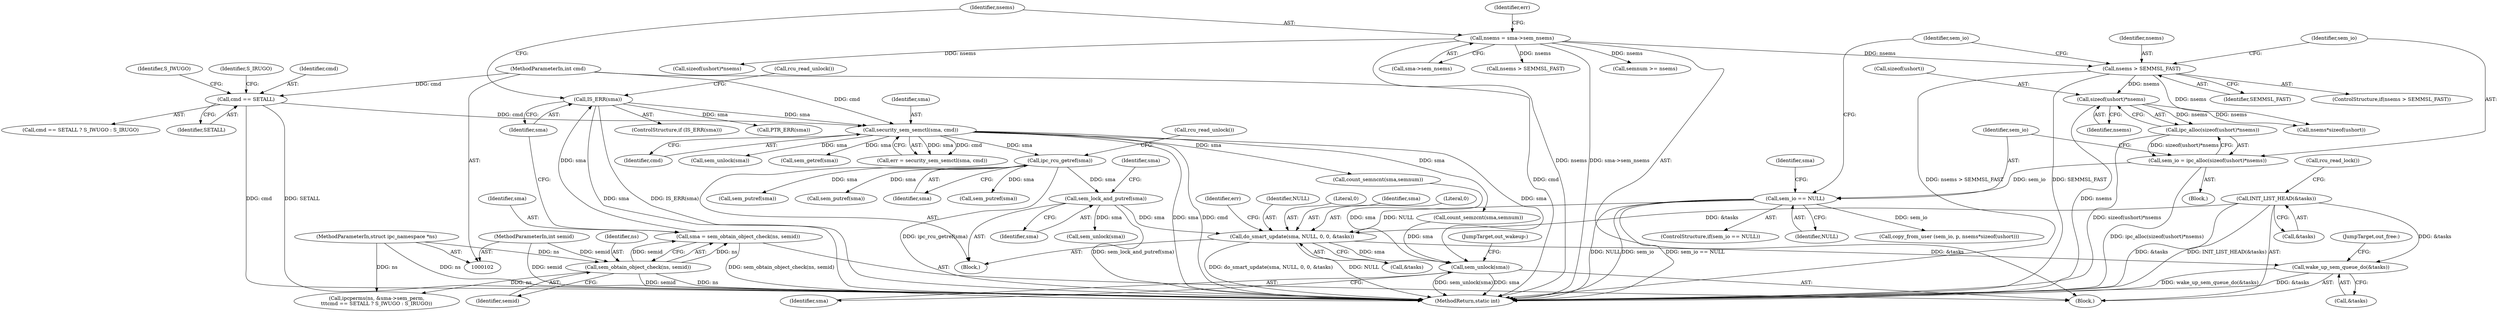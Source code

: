 digraph "0_linux_6062a8dc0517bce23e3c2f7d2fea5e22411269a3_12@API" {
"1000406" [label="(Call,do_smart_update(sma, NULL, 0, 0, &tasks))"];
"1000341" [label="(Call,sem_lock_and_putref(sma))"];
"1000276" [label="(Call,ipc_rcu_getref(sma))"];
"1000163" [label="(Call,security_sem_semctl(sma, cmd))"];
"1000129" [label="(Call,IS_ERR(sma))"];
"1000123" [label="(Call,sma = sem_obtain_object_check(ns, semid))"];
"1000125" [label="(Call,sem_obtain_object_check(ns, semid))"];
"1000103" [label="(MethodParameterIn,struct ipc_namespace *ns)"];
"1000104" [label="(MethodParameterIn,int semid)"];
"1000153" [label="(Call,cmd == SETALL)"];
"1000106" [label="(MethodParameterIn,int cmd)"];
"1000292" [label="(Call,sem_io == NULL)"];
"1000284" [label="(Call,sem_io = ipc_alloc(sizeof(ushort)*nsems))"];
"1000286" [label="(Call,ipc_alloc(sizeof(ushort)*nsems))"];
"1000287" [label="(Call,sizeof(ushort)*nsems)"];
"1000280" [label="(Call,nsems > SEMMSL_FAST)"];
"1000136" [label="(Call,nsems = sma->sem_nsems)"];
"1000119" [label="(Call,INIT_LIST_HEAD(&tasks))"];
"1000479" [label="(Call,sem_unlock(sma))"];
"1000482" [label="(Call,wake_up_sem_queue_do(&tasks))"];
"1000120" [label="(Call,&tasks)"];
"1000137" [label="(Identifier,nsems)"];
"1000124" [label="(Identifier,sma)"];
"1000288" [label="(Call,sizeof(ushort))"];
"1000283" [label="(Block,)"];
"1000305" [label="(Call,nsems*sizeof(ushort))"];
"1000126" [label="(Identifier,ns)"];
"1000467" [label="(Call,count_semncnt(sma,semnum))"];
"1000482" [label="(Call,wake_up_sem_queue_do(&tasks))"];
"1000153" [label="(Call,cmd == SETALL)"];
"1000273" [label="(Block,)"];
"1000146" [label="(Call,ipcperms(ns, &sma->sem_perm,\n\t\t\tcmd == SETALL ? S_IWUGO : S_IRUGO))"];
"1000291" [label="(ControlStructure,if(sem_io == NULL))"];
"1000303" [label="(Identifier,sem_io)"];
"1000483" [label="(Call,&tasks)"];
"1000129" [label="(Call,IS_ERR(sma))"];
"1000156" [label="(Identifier,S_IWUGO)"];
"1000277" [label="(Identifier,sma)"];
"1000287" [label="(Call,sizeof(ushort)*nsems)"];
"1000414" [label="(Identifier,err)"];
"1000294" [label="(Identifier,NULL)"];
"1000165" [label="(Identifier,cmd)"];
"1000164" [label="(Identifier,sma)"];
"1000122" [label="(Call,rcu_read_lock())"];
"1000127" [label="(Identifier,semid)"];
"1000254" [label="(Call,sem_unlock(sma))"];
"1000152" [label="(Call,cmd == SETALL ? S_IWUGO : S_IRUGO)"];
"1000276" [label="(Call,ipc_rcu_getref(sma))"];
"1000474" [label="(Call,count_semzcnt(sma,semnum))"];
"1000408" [label="(Identifier,NULL)"];
"1000302" [label="(Call,copy_from_user (sem_io, p, nsems*sizeof(ushort)))"];
"1000492" [label="(Call,sizeof(ushort)*nsems)"];
"1000481" [label="(JumpTarget,out_wakeup:)"];
"1000119" [label="(Call,INIT_LIST_HEAD(&tasks))"];
"1000406" [label="(Call,do_smart_update(sma, NULL, 0, 0, &tasks))"];
"1000479" [label="(Call,sem_unlock(sma))"];
"1000342" [label="(Identifier,sma)"];
"1000296" [label="(Call,sem_putref(sma))"];
"1000410" [label="(Literal,0)"];
"1000157" [label="(Identifier,S_IRUGO)"];
"1000282" [label="(Identifier,SEMMSL_FAST)"];
"1000292" [label="(Call,sem_io == NULL)"];
"1000125" [label="(Call,sem_obtain_object_check(ns, semid))"];
"1000480" [label="(Identifier,sma)"];
"1000163" [label="(Call,security_sem_semctl(sma, cmd))"];
"1000161" [label="(Call,err = security_sem_semctl(sma, cmd))"];
"1000284" [label="(Call,sem_io = ipc_alloc(sizeof(ushort)*nsems))"];
"1000190" [label="(Call,sem_getref(sma))"];
"1000186" [label="(Call,nsems > SEMMSL_FAST)"];
"1000485" [label="(JumpTarget,out_free:)"];
"1000407" [label="(Identifier,sma)"];
"1000310" [label="(Call,sem_putref(sma))"];
"1000136" [label="(Call,nsems = sma->sem_nsems)"];
"1000297" [label="(Identifier,sma)"];
"1000286" [label="(Call,ipc_alloc(sizeof(ushort)*nsems))"];
"1000350" [label="(Call,sem_unlock(sma))"];
"1000132" [label="(Call,rcu_read_unlock())"];
"1000104" [label="(MethodParameterIn,int semid)"];
"1000293" [label="(Identifier,sem_io)"];
"1000498" [label="(MethodReturn,static int)"];
"1000278" [label="(Call,rcu_read_unlock())"];
"1000341" [label="(Call,sem_lock_and_putref(sma))"];
"1000106" [label="(MethodParameterIn,int cmd)"];
"1000128" [label="(ControlStructure,if (IS_ERR(sma)))"];
"1000123" [label="(Call,sma = sem_obtain_object_check(ns, semid))"];
"1000155" [label="(Identifier,SETALL)"];
"1000426" [label="(Call,semnum >= nsems)"];
"1000138" [label="(Call,sma->sem_nsems)"];
"1000279" [label="(ControlStructure,if(nsems > SEMMSL_FAST))"];
"1000134" [label="(Call,PTR_ERR(sma))"];
"1000346" [label="(Identifier,sma)"];
"1000154" [label="(Identifier,cmd)"];
"1000108" [label="(Block,)"];
"1000103" [label="(MethodParameterIn,struct ipc_namespace *ns)"];
"1000142" [label="(Identifier,err)"];
"1000280" [label="(Call,nsems > SEMMSL_FAST)"];
"1000409" [label="(Literal,0)"];
"1000285" [label="(Identifier,sem_io)"];
"1000290" [label="(Identifier,nsems)"];
"1000281" [label="(Identifier,nsems)"];
"1000334" [label="(Call,sem_putref(sma))"];
"1000411" [label="(Call,&tasks)"];
"1000130" [label="(Identifier,sma)"];
"1000406" -> "1000273"  [label="AST: "];
"1000406" -> "1000411"  [label="CFG: "];
"1000407" -> "1000406"  [label="AST: "];
"1000408" -> "1000406"  [label="AST: "];
"1000409" -> "1000406"  [label="AST: "];
"1000410" -> "1000406"  [label="AST: "];
"1000411" -> "1000406"  [label="AST: "];
"1000414" -> "1000406"  [label="CFG: "];
"1000406" -> "1000498"  [label="DDG: NULL"];
"1000406" -> "1000498"  [label="DDG: do_smart_update(sma, NULL, 0, 0, &tasks)"];
"1000341" -> "1000406"  [label="DDG: sma"];
"1000292" -> "1000406"  [label="DDG: NULL"];
"1000119" -> "1000406"  [label="DDG: &tasks"];
"1000406" -> "1000479"  [label="DDG: sma"];
"1000406" -> "1000482"  [label="DDG: &tasks"];
"1000341" -> "1000273"  [label="AST: "];
"1000341" -> "1000342"  [label="CFG: "];
"1000342" -> "1000341"  [label="AST: "];
"1000346" -> "1000341"  [label="CFG: "];
"1000341" -> "1000498"  [label="DDG: sem_lock_and_putref(sma)"];
"1000276" -> "1000341"  [label="DDG: sma"];
"1000341" -> "1000350"  [label="DDG: sma"];
"1000276" -> "1000273"  [label="AST: "];
"1000276" -> "1000277"  [label="CFG: "];
"1000277" -> "1000276"  [label="AST: "];
"1000278" -> "1000276"  [label="CFG: "];
"1000276" -> "1000498"  [label="DDG: ipc_rcu_getref(sma)"];
"1000163" -> "1000276"  [label="DDG: sma"];
"1000276" -> "1000296"  [label="DDG: sma"];
"1000276" -> "1000310"  [label="DDG: sma"];
"1000276" -> "1000334"  [label="DDG: sma"];
"1000163" -> "1000161"  [label="AST: "];
"1000163" -> "1000165"  [label="CFG: "];
"1000164" -> "1000163"  [label="AST: "];
"1000165" -> "1000163"  [label="AST: "];
"1000161" -> "1000163"  [label="CFG: "];
"1000163" -> "1000498"  [label="DDG: sma"];
"1000163" -> "1000498"  [label="DDG: cmd"];
"1000163" -> "1000161"  [label="DDG: sma"];
"1000163" -> "1000161"  [label="DDG: cmd"];
"1000129" -> "1000163"  [label="DDG: sma"];
"1000153" -> "1000163"  [label="DDG: cmd"];
"1000106" -> "1000163"  [label="DDG: cmd"];
"1000163" -> "1000190"  [label="DDG: sma"];
"1000163" -> "1000254"  [label="DDG: sma"];
"1000163" -> "1000467"  [label="DDG: sma"];
"1000163" -> "1000474"  [label="DDG: sma"];
"1000163" -> "1000479"  [label="DDG: sma"];
"1000129" -> "1000128"  [label="AST: "];
"1000129" -> "1000130"  [label="CFG: "];
"1000130" -> "1000129"  [label="AST: "];
"1000132" -> "1000129"  [label="CFG: "];
"1000137" -> "1000129"  [label="CFG: "];
"1000129" -> "1000498"  [label="DDG: sma"];
"1000129" -> "1000498"  [label="DDG: IS_ERR(sma)"];
"1000123" -> "1000129"  [label="DDG: sma"];
"1000129" -> "1000134"  [label="DDG: sma"];
"1000123" -> "1000108"  [label="AST: "];
"1000123" -> "1000125"  [label="CFG: "];
"1000124" -> "1000123"  [label="AST: "];
"1000125" -> "1000123"  [label="AST: "];
"1000130" -> "1000123"  [label="CFG: "];
"1000123" -> "1000498"  [label="DDG: sem_obtain_object_check(ns, semid)"];
"1000125" -> "1000123"  [label="DDG: ns"];
"1000125" -> "1000123"  [label="DDG: semid"];
"1000125" -> "1000127"  [label="CFG: "];
"1000126" -> "1000125"  [label="AST: "];
"1000127" -> "1000125"  [label="AST: "];
"1000125" -> "1000498"  [label="DDG: ns"];
"1000125" -> "1000498"  [label="DDG: semid"];
"1000103" -> "1000125"  [label="DDG: ns"];
"1000104" -> "1000125"  [label="DDG: semid"];
"1000125" -> "1000146"  [label="DDG: ns"];
"1000103" -> "1000102"  [label="AST: "];
"1000103" -> "1000498"  [label="DDG: ns"];
"1000103" -> "1000146"  [label="DDG: ns"];
"1000104" -> "1000102"  [label="AST: "];
"1000104" -> "1000498"  [label="DDG: semid"];
"1000153" -> "1000152"  [label="AST: "];
"1000153" -> "1000155"  [label="CFG: "];
"1000154" -> "1000153"  [label="AST: "];
"1000155" -> "1000153"  [label="AST: "];
"1000156" -> "1000153"  [label="CFG: "];
"1000157" -> "1000153"  [label="CFG: "];
"1000153" -> "1000498"  [label="DDG: SETALL"];
"1000153" -> "1000498"  [label="DDG: cmd"];
"1000106" -> "1000153"  [label="DDG: cmd"];
"1000106" -> "1000102"  [label="AST: "];
"1000106" -> "1000498"  [label="DDG: cmd"];
"1000292" -> "1000291"  [label="AST: "];
"1000292" -> "1000294"  [label="CFG: "];
"1000293" -> "1000292"  [label="AST: "];
"1000294" -> "1000292"  [label="AST: "];
"1000297" -> "1000292"  [label="CFG: "];
"1000303" -> "1000292"  [label="CFG: "];
"1000292" -> "1000498"  [label="DDG: sem_io == NULL"];
"1000292" -> "1000498"  [label="DDG: NULL"];
"1000292" -> "1000498"  [label="DDG: sem_io"];
"1000284" -> "1000292"  [label="DDG: sem_io"];
"1000292" -> "1000302"  [label="DDG: sem_io"];
"1000284" -> "1000283"  [label="AST: "];
"1000284" -> "1000286"  [label="CFG: "];
"1000285" -> "1000284"  [label="AST: "];
"1000286" -> "1000284"  [label="AST: "];
"1000293" -> "1000284"  [label="CFG: "];
"1000284" -> "1000498"  [label="DDG: ipc_alloc(sizeof(ushort)*nsems)"];
"1000286" -> "1000284"  [label="DDG: sizeof(ushort)*nsems"];
"1000286" -> "1000287"  [label="CFG: "];
"1000287" -> "1000286"  [label="AST: "];
"1000286" -> "1000498"  [label="DDG: sizeof(ushort)*nsems"];
"1000287" -> "1000286"  [label="DDG: nsems"];
"1000287" -> "1000290"  [label="CFG: "];
"1000288" -> "1000287"  [label="AST: "];
"1000290" -> "1000287"  [label="AST: "];
"1000287" -> "1000498"  [label="DDG: nsems"];
"1000280" -> "1000287"  [label="DDG: nsems"];
"1000287" -> "1000305"  [label="DDG: nsems"];
"1000280" -> "1000279"  [label="AST: "];
"1000280" -> "1000282"  [label="CFG: "];
"1000281" -> "1000280"  [label="AST: "];
"1000282" -> "1000280"  [label="AST: "];
"1000285" -> "1000280"  [label="CFG: "];
"1000303" -> "1000280"  [label="CFG: "];
"1000280" -> "1000498"  [label="DDG: SEMMSL_FAST"];
"1000280" -> "1000498"  [label="DDG: nsems > SEMMSL_FAST"];
"1000136" -> "1000280"  [label="DDG: nsems"];
"1000280" -> "1000305"  [label="DDG: nsems"];
"1000136" -> "1000108"  [label="AST: "];
"1000136" -> "1000138"  [label="CFG: "];
"1000137" -> "1000136"  [label="AST: "];
"1000138" -> "1000136"  [label="AST: "];
"1000142" -> "1000136"  [label="CFG: "];
"1000136" -> "1000498"  [label="DDG: sma->sem_nsems"];
"1000136" -> "1000498"  [label="DDG: nsems"];
"1000136" -> "1000186"  [label="DDG: nsems"];
"1000136" -> "1000426"  [label="DDG: nsems"];
"1000136" -> "1000492"  [label="DDG: nsems"];
"1000119" -> "1000108"  [label="AST: "];
"1000119" -> "1000120"  [label="CFG: "];
"1000120" -> "1000119"  [label="AST: "];
"1000122" -> "1000119"  [label="CFG: "];
"1000119" -> "1000498"  [label="DDG: &tasks"];
"1000119" -> "1000498"  [label="DDG: INIT_LIST_HEAD(&tasks)"];
"1000119" -> "1000482"  [label="DDG: &tasks"];
"1000479" -> "1000108"  [label="AST: "];
"1000479" -> "1000480"  [label="CFG: "];
"1000480" -> "1000479"  [label="AST: "];
"1000481" -> "1000479"  [label="CFG: "];
"1000479" -> "1000498"  [label="DDG: sem_unlock(sma)"];
"1000479" -> "1000498"  [label="DDG: sma"];
"1000467" -> "1000479"  [label="DDG: sma"];
"1000474" -> "1000479"  [label="DDG: sma"];
"1000482" -> "1000108"  [label="AST: "];
"1000482" -> "1000483"  [label="CFG: "];
"1000483" -> "1000482"  [label="AST: "];
"1000485" -> "1000482"  [label="CFG: "];
"1000482" -> "1000498"  [label="DDG: &tasks"];
"1000482" -> "1000498"  [label="DDG: wake_up_sem_queue_do(&tasks)"];
}
